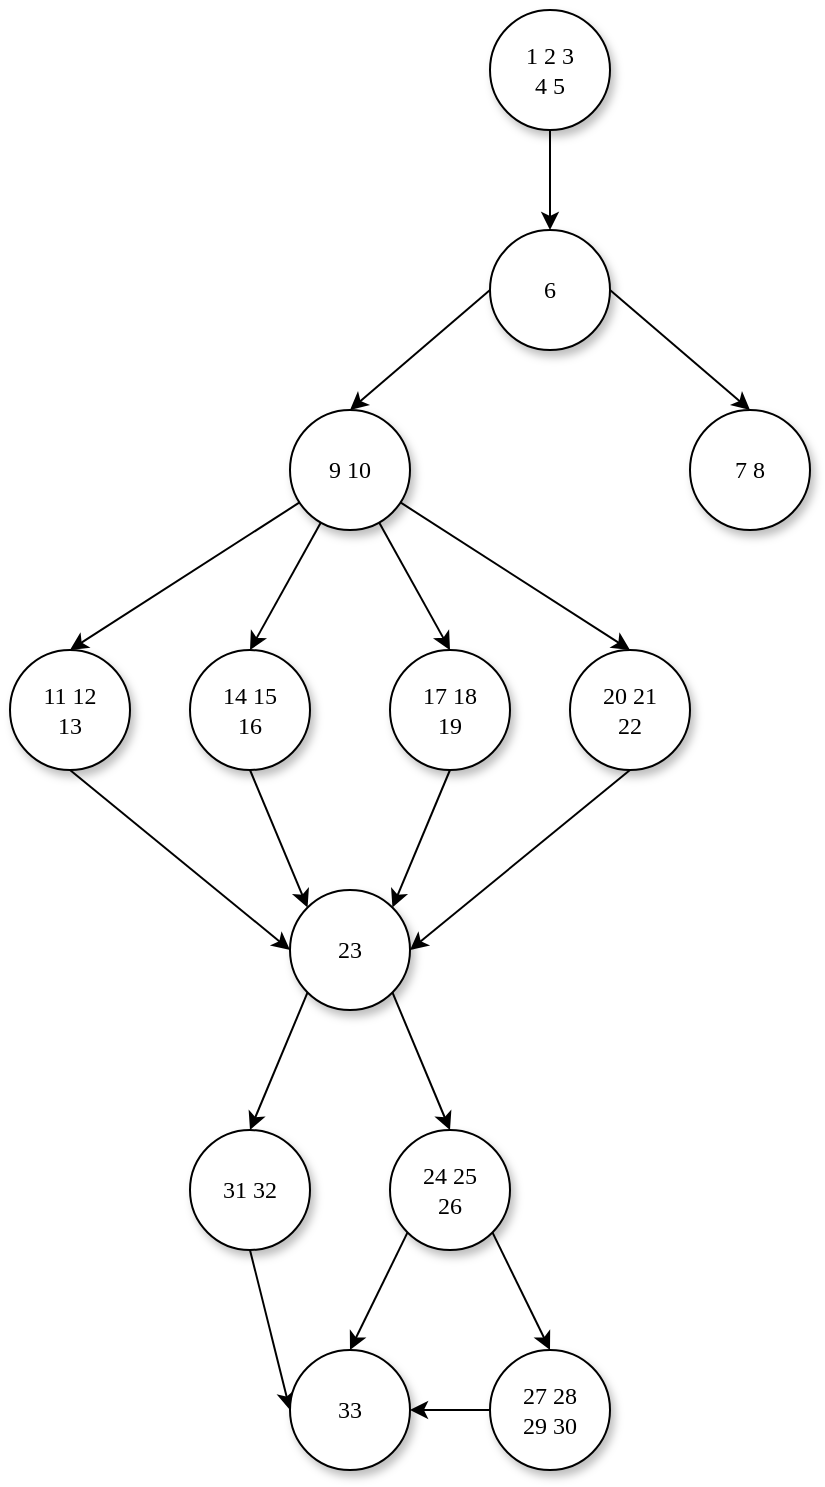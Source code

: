 <mxfile version="22.0.3" type="device">
  <diagram name="Page-1" id="42789a77-a242-8287-6e28-9cd8cfd52e62">
    <mxGraphModel dx="-628" dy="828" grid="1" gridSize="10" guides="1" tooltips="1" connect="1" arrows="1" fold="1" page="1" pageScale="1" pageWidth="1100" pageHeight="850" background="none" math="0" shadow="0">
      <root>
        <mxCell id="0" />
        <mxCell id="1" parent="0" />
        <mxCell id="PdbPUJrQFnKmvTFTJzEH-8" style="rounded=0;orthogonalLoop=1;jettySize=auto;html=1;entryX=0.5;entryY=0;entryDx=0;entryDy=0;endArrow=classic;endFill=1;" parent="1" source="bt82XxeT36ObSkm4skfA-1" target="bt82XxeT36ObSkm4skfA-2" edge="1">
          <mxGeometry relative="1" as="geometry" />
        </mxCell>
        <mxCell id="bt82XxeT36ObSkm4skfA-1" value="1 2 3&lt;br&gt;4 5" style="ellipse;whiteSpace=wrap;html=1;rounded=0;shadow=1;comic=0;labelBackgroundColor=none;strokeWidth=1;fontFamily=Verdana;fontSize=12;align=center;" parent="1" vertex="1">
          <mxGeometry x="1340" y="20" width="60" height="60" as="geometry" />
        </mxCell>
        <mxCell id="PdbPUJrQFnKmvTFTJzEH-9" style="rounded=0;orthogonalLoop=1;jettySize=auto;html=1;exitX=1;exitY=0.5;exitDx=0;exitDy=0;entryX=0.5;entryY=0;entryDx=0;entryDy=0;" parent="1" source="bt82XxeT36ObSkm4skfA-2" target="bt82XxeT36ObSkm4skfA-3" edge="1">
          <mxGeometry relative="1" as="geometry" />
        </mxCell>
        <mxCell id="PdbPUJrQFnKmvTFTJzEH-10" style="rounded=0;orthogonalLoop=1;jettySize=auto;html=1;exitX=0;exitY=0.5;exitDx=0;exitDy=0;entryX=0.5;entryY=0;entryDx=0;entryDy=0;" parent="1" source="bt82XxeT36ObSkm4skfA-2" target="bt82XxeT36ObSkm4skfA-4" edge="1">
          <mxGeometry relative="1" as="geometry" />
        </mxCell>
        <mxCell id="bt82XxeT36ObSkm4skfA-2" value="6" style="ellipse;whiteSpace=wrap;html=1;rounded=0;shadow=1;comic=0;labelBackgroundColor=none;strokeWidth=1;fontFamily=Verdana;fontSize=12;align=center;" parent="1" vertex="1">
          <mxGeometry x="1340" y="130" width="60" height="60" as="geometry" />
        </mxCell>
        <mxCell id="bt82XxeT36ObSkm4skfA-3" value="7 8" style="ellipse;whiteSpace=wrap;html=1;rounded=0;shadow=1;comic=0;labelBackgroundColor=none;strokeWidth=1;fontFamily=Verdana;fontSize=12;align=center;" parent="1" vertex="1">
          <mxGeometry x="1440" y="220" width="60" height="60" as="geometry" />
        </mxCell>
        <mxCell id="PdbPUJrQFnKmvTFTJzEH-22" style="rounded=0;orthogonalLoop=1;jettySize=auto;html=1;entryX=0.5;entryY=0;entryDx=0;entryDy=0;" parent="1" source="bt82XxeT36ObSkm4skfA-4" target="PdbPUJrQFnKmvTFTJzEH-14" edge="1">
          <mxGeometry relative="1" as="geometry" />
        </mxCell>
        <mxCell id="PdbPUJrQFnKmvTFTJzEH-23" style="rounded=0;orthogonalLoop=1;jettySize=auto;html=1;entryX=0.5;entryY=0;entryDx=0;entryDy=0;" parent="1" source="bt82XxeT36ObSkm4skfA-4" target="PdbPUJrQFnKmvTFTJzEH-15" edge="1">
          <mxGeometry relative="1" as="geometry" />
        </mxCell>
        <mxCell id="PdbPUJrQFnKmvTFTJzEH-24" style="rounded=0;orthogonalLoop=1;jettySize=auto;html=1;entryX=0.5;entryY=0;entryDx=0;entryDy=0;" parent="1" source="bt82XxeT36ObSkm4skfA-4" target="PdbPUJrQFnKmvTFTJzEH-16" edge="1">
          <mxGeometry relative="1" as="geometry" />
        </mxCell>
        <mxCell id="PdbPUJrQFnKmvTFTJzEH-25" style="rounded=0;orthogonalLoop=1;jettySize=auto;html=1;entryX=0.5;entryY=0;entryDx=0;entryDy=0;" parent="1" source="bt82XxeT36ObSkm4skfA-4" target="PdbPUJrQFnKmvTFTJzEH-3" edge="1">
          <mxGeometry relative="1" as="geometry" />
        </mxCell>
        <mxCell id="bt82XxeT36ObSkm4skfA-4" value="9 10" style="ellipse;whiteSpace=wrap;html=1;rounded=0;shadow=1;comic=0;labelBackgroundColor=none;strokeWidth=1;fontFamily=Verdana;fontSize=12;align=center;" parent="1" vertex="1">
          <mxGeometry x="1240" y="220" width="60" height="60" as="geometry" />
        </mxCell>
        <mxCell id="PdbPUJrQFnKmvTFTJzEH-30" style="rounded=0;orthogonalLoop=1;jettySize=auto;html=1;entryX=0.5;entryY=0;entryDx=0;entryDy=0;exitX=0;exitY=1;exitDx=0;exitDy=0;" parent="1" source="bt82XxeT36ObSkm4skfA-5" target="PdbPUJrQFnKmvTFTJzEH-27" edge="1">
          <mxGeometry relative="1" as="geometry" />
        </mxCell>
        <mxCell id="bt82XxeT36ObSkm4skfA-5" value="23" style="ellipse;whiteSpace=wrap;html=1;rounded=0;shadow=1;comic=0;labelBackgroundColor=none;strokeWidth=1;fontFamily=Verdana;fontSize=12;align=center;" parent="1" vertex="1">
          <mxGeometry x="1240" y="460" width="60" height="60" as="geometry" />
        </mxCell>
        <mxCell id="PdbPUJrQFnKmvTFTJzEH-17" style="rounded=0;orthogonalLoop=1;jettySize=auto;html=1;entryX=0;entryY=0.5;entryDx=0;entryDy=0;exitX=0.5;exitY=1;exitDx=0;exitDy=0;" parent="1" source="PdbPUJrQFnKmvTFTJzEH-3" target="bt82XxeT36ObSkm4skfA-5" edge="1">
          <mxGeometry relative="1" as="geometry" />
        </mxCell>
        <mxCell id="PdbPUJrQFnKmvTFTJzEH-3" value="11 12&lt;br&gt;13" style="ellipse;whiteSpace=wrap;html=1;rounded=0;shadow=1;comic=0;labelBackgroundColor=none;strokeWidth=1;fontFamily=Verdana;fontSize=12;align=center;" parent="1" vertex="1">
          <mxGeometry x="1100" y="340" width="60" height="60" as="geometry" />
        </mxCell>
        <mxCell id="PdbPUJrQFnKmvTFTJzEH-19" style="rounded=0;orthogonalLoop=1;jettySize=auto;html=1;exitX=0.5;exitY=1;exitDx=0;exitDy=0;entryX=0;entryY=0;entryDx=0;entryDy=0;" parent="1" source="PdbPUJrQFnKmvTFTJzEH-14" target="bt82XxeT36ObSkm4skfA-5" edge="1">
          <mxGeometry relative="1" as="geometry" />
        </mxCell>
        <mxCell id="PdbPUJrQFnKmvTFTJzEH-14" value="14 15&lt;br&gt;16" style="ellipse;whiteSpace=wrap;html=1;rounded=0;shadow=1;comic=0;labelBackgroundColor=none;strokeWidth=1;fontFamily=Verdana;fontSize=12;align=center;" parent="1" vertex="1">
          <mxGeometry x="1190" y="340" width="60" height="60" as="geometry" />
        </mxCell>
        <mxCell id="PdbPUJrQFnKmvTFTJzEH-20" style="rounded=0;orthogonalLoop=1;jettySize=auto;html=1;exitX=0.5;exitY=1;exitDx=0;exitDy=0;entryX=1;entryY=0;entryDx=0;entryDy=0;" parent="1" source="PdbPUJrQFnKmvTFTJzEH-15" target="bt82XxeT36ObSkm4skfA-5" edge="1">
          <mxGeometry relative="1" as="geometry" />
        </mxCell>
        <mxCell id="PdbPUJrQFnKmvTFTJzEH-15" value="17 18&lt;br&gt;19" style="ellipse;whiteSpace=wrap;html=1;rounded=0;shadow=1;comic=0;labelBackgroundColor=none;strokeWidth=1;fontFamily=Verdana;fontSize=12;align=center;" parent="1" vertex="1">
          <mxGeometry x="1290" y="340" width="60" height="60" as="geometry" />
        </mxCell>
        <mxCell id="PdbPUJrQFnKmvTFTJzEH-21" style="rounded=0;orthogonalLoop=1;jettySize=auto;html=1;entryX=1;entryY=0.5;entryDx=0;entryDy=0;exitX=0.5;exitY=1;exitDx=0;exitDy=0;" parent="1" source="PdbPUJrQFnKmvTFTJzEH-16" target="bt82XxeT36ObSkm4skfA-5" edge="1">
          <mxGeometry relative="1" as="geometry" />
        </mxCell>
        <mxCell id="PdbPUJrQFnKmvTFTJzEH-16" value="20 21&lt;br&gt;22" style="ellipse;whiteSpace=wrap;html=1;rounded=0;shadow=1;comic=0;labelBackgroundColor=none;strokeWidth=1;fontFamily=Verdana;fontSize=12;align=center;" parent="1" vertex="1">
          <mxGeometry x="1380" y="340" width="60" height="60" as="geometry" />
        </mxCell>
        <mxCell id="PdbPUJrQFnKmvTFTJzEH-36" style="rounded=0;orthogonalLoop=1;jettySize=auto;html=1;exitX=1;exitY=1;exitDx=0;exitDy=0;entryX=0.5;entryY=0;entryDx=0;entryDy=0;" parent="1" source="bt82XxeT36ObSkm4skfA-5" target="PdbPUJrQFnKmvTFTJzEH-32" edge="1">
          <mxGeometry relative="1" as="geometry">
            <mxPoint x="1320" y="640" as="sourcePoint" />
          </mxGeometry>
        </mxCell>
        <mxCell id="PdbPUJrQFnKmvTFTJzEH-29" style="rounded=0;orthogonalLoop=1;jettySize=auto;html=1;entryX=0;entryY=0.5;entryDx=0;entryDy=0;exitX=0.5;exitY=1;exitDx=0;exitDy=0;" parent="1" source="PdbPUJrQFnKmvTFTJzEH-27" target="PdbPUJrQFnKmvTFTJzEH-28" edge="1">
          <mxGeometry relative="1" as="geometry">
            <mxPoint x="1220" y="650" as="sourcePoint" />
          </mxGeometry>
        </mxCell>
        <mxCell id="PdbPUJrQFnKmvTFTJzEH-27" value="31 32" style="ellipse;whiteSpace=wrap;html=1;rounded=0;shadow=1;comic=0;labelBackgroundColor=none;strokeWidth=1;fontFamily=Verdana;fontSize=12;align=center;" parent="1" vertex="1">
          <mxGeometry x="1190" y="580" width="60" height="60" as="geometry" />
        </mxCell>
        <mxCell id="PdbPUJrQFnKmvTFTJzEH-28" value="33" style="ellipse;whiteSpace=wrap;html=1;rounded=0;shadow=1;comic=0;labelBackgroundColor=none;strokeWidth=1;fontFamily=Verdana;fontSize=12;align=center;" parent="1" vertex="1">
          <mxGeometry x="1240" y="690" width="60" height="60" as="geometry" />
        </mxCell>
        <mxCell id="PdbPUJrQFnKmvTFTJzEH-37" style="rounded=0;orthogonalLoop=1;jettySize=auto;html=1;exitX=1;exitY=1;exitDx=0;exitDy=0;entryX=0.5;entryY=0;entryDx=0;entryDy=0;" parent="1" source="PdbPUJrQFnKmvTFTJzEH-32" target="PdbPUJrQFnKmvTFTJzEH-33" edge="1">
          <mxGeometry relative="1" as="geometry" />
        </mxCell>
        <mxCell id="PdbPUJrQFnKmvTFTJzEH-39" style="rounded=0;orthogonalLoop=1;jettySize=auto;html=1;exitX=0;exitY=1;exitDx=0;exitDy=0;entryX=0.5;entryY=0;entryDx=0;entryDy=0;" parent="1" source="PdbPUJrQFnKmvTFTJzEH-32" target="PdbPUJrQFnKmvTFTJzEH-28" edge="1">
          <mxGeometry relative="1" as="geometry" />
        </mxCell>
        <mxCell id="PdbPUJrQFnKmvTFTJzEH-32" value="24 25&lt;br&gt;26" style="ellipse;whiteSpace=wrap;html=1;rounded=0;shadow=1;comic=0;labelBackgroundColor=none;strokeWidth=1;fontFamily=Verdana;fontSize=12;align=center;" parent="1" vertex="1">
          <mxGeometry x="1290" y="580" width="60" height="60" as="geometry" />
        </mxCell>
        <mxCell id="PdbPUJrQFnKmvTFTJzEH-38" style="rounded=0;orthogonalLoop=1;jettySize=auto;html=1;exitX=0;exitY=0.5;exitDx=0;exitDy=0;entryX=1;entryY=0.5;entryDx=0;entryDy=0;" parent="1" source="PdbPUJrQFnKmvTFTJzEH-33" target="PdbPUJrQFnKmvTFTJzEH-28" edge="1">
          <mxGeometry relative="1" as="geometry" />
        </mxCell>
        <mxCell id="PdbPUJrQFnKmvTFTJzEH-33" value="27 28&lt;br&gt;29 30" style="ellipse;whiteSpace=wrap;html=1;rounded=0;shadow=1;comic=0;labelBackgroundColor=none;strokeWidth=1;fontFamily=Verdana;fontSize=12;align=center;" parent="1" vertex="1">
          <mxGeometry x="1340" y="690" width="60" height="60" as="geometry" />
        </mxCell>
      </root>
    </mxGraphModel>
  </diagram>
</mxfile>
